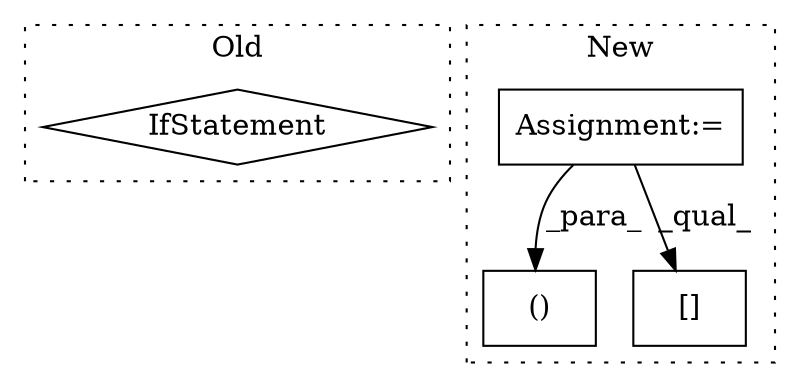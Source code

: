 digraph G {
subgraph cluster0 {
1 [label="IfStatement" a="25" s="625,639" l="4,2" shape="diamond"];
label = "Old";
style="dotted";
}
subgraph cluster1 {
2 [label="()" a="106" s="471" l="41" shape="box"];
3 [label="Assignment:=" a="7" s="454" l="6" shape="box"];
4 [label="[]" a="2" s="555,691" l="60,2" shape="box"];
label = "New";
style="dotted";
}
3 -> 4 [label="_qual_"];
3 -> 2 [label="_para_"];
}